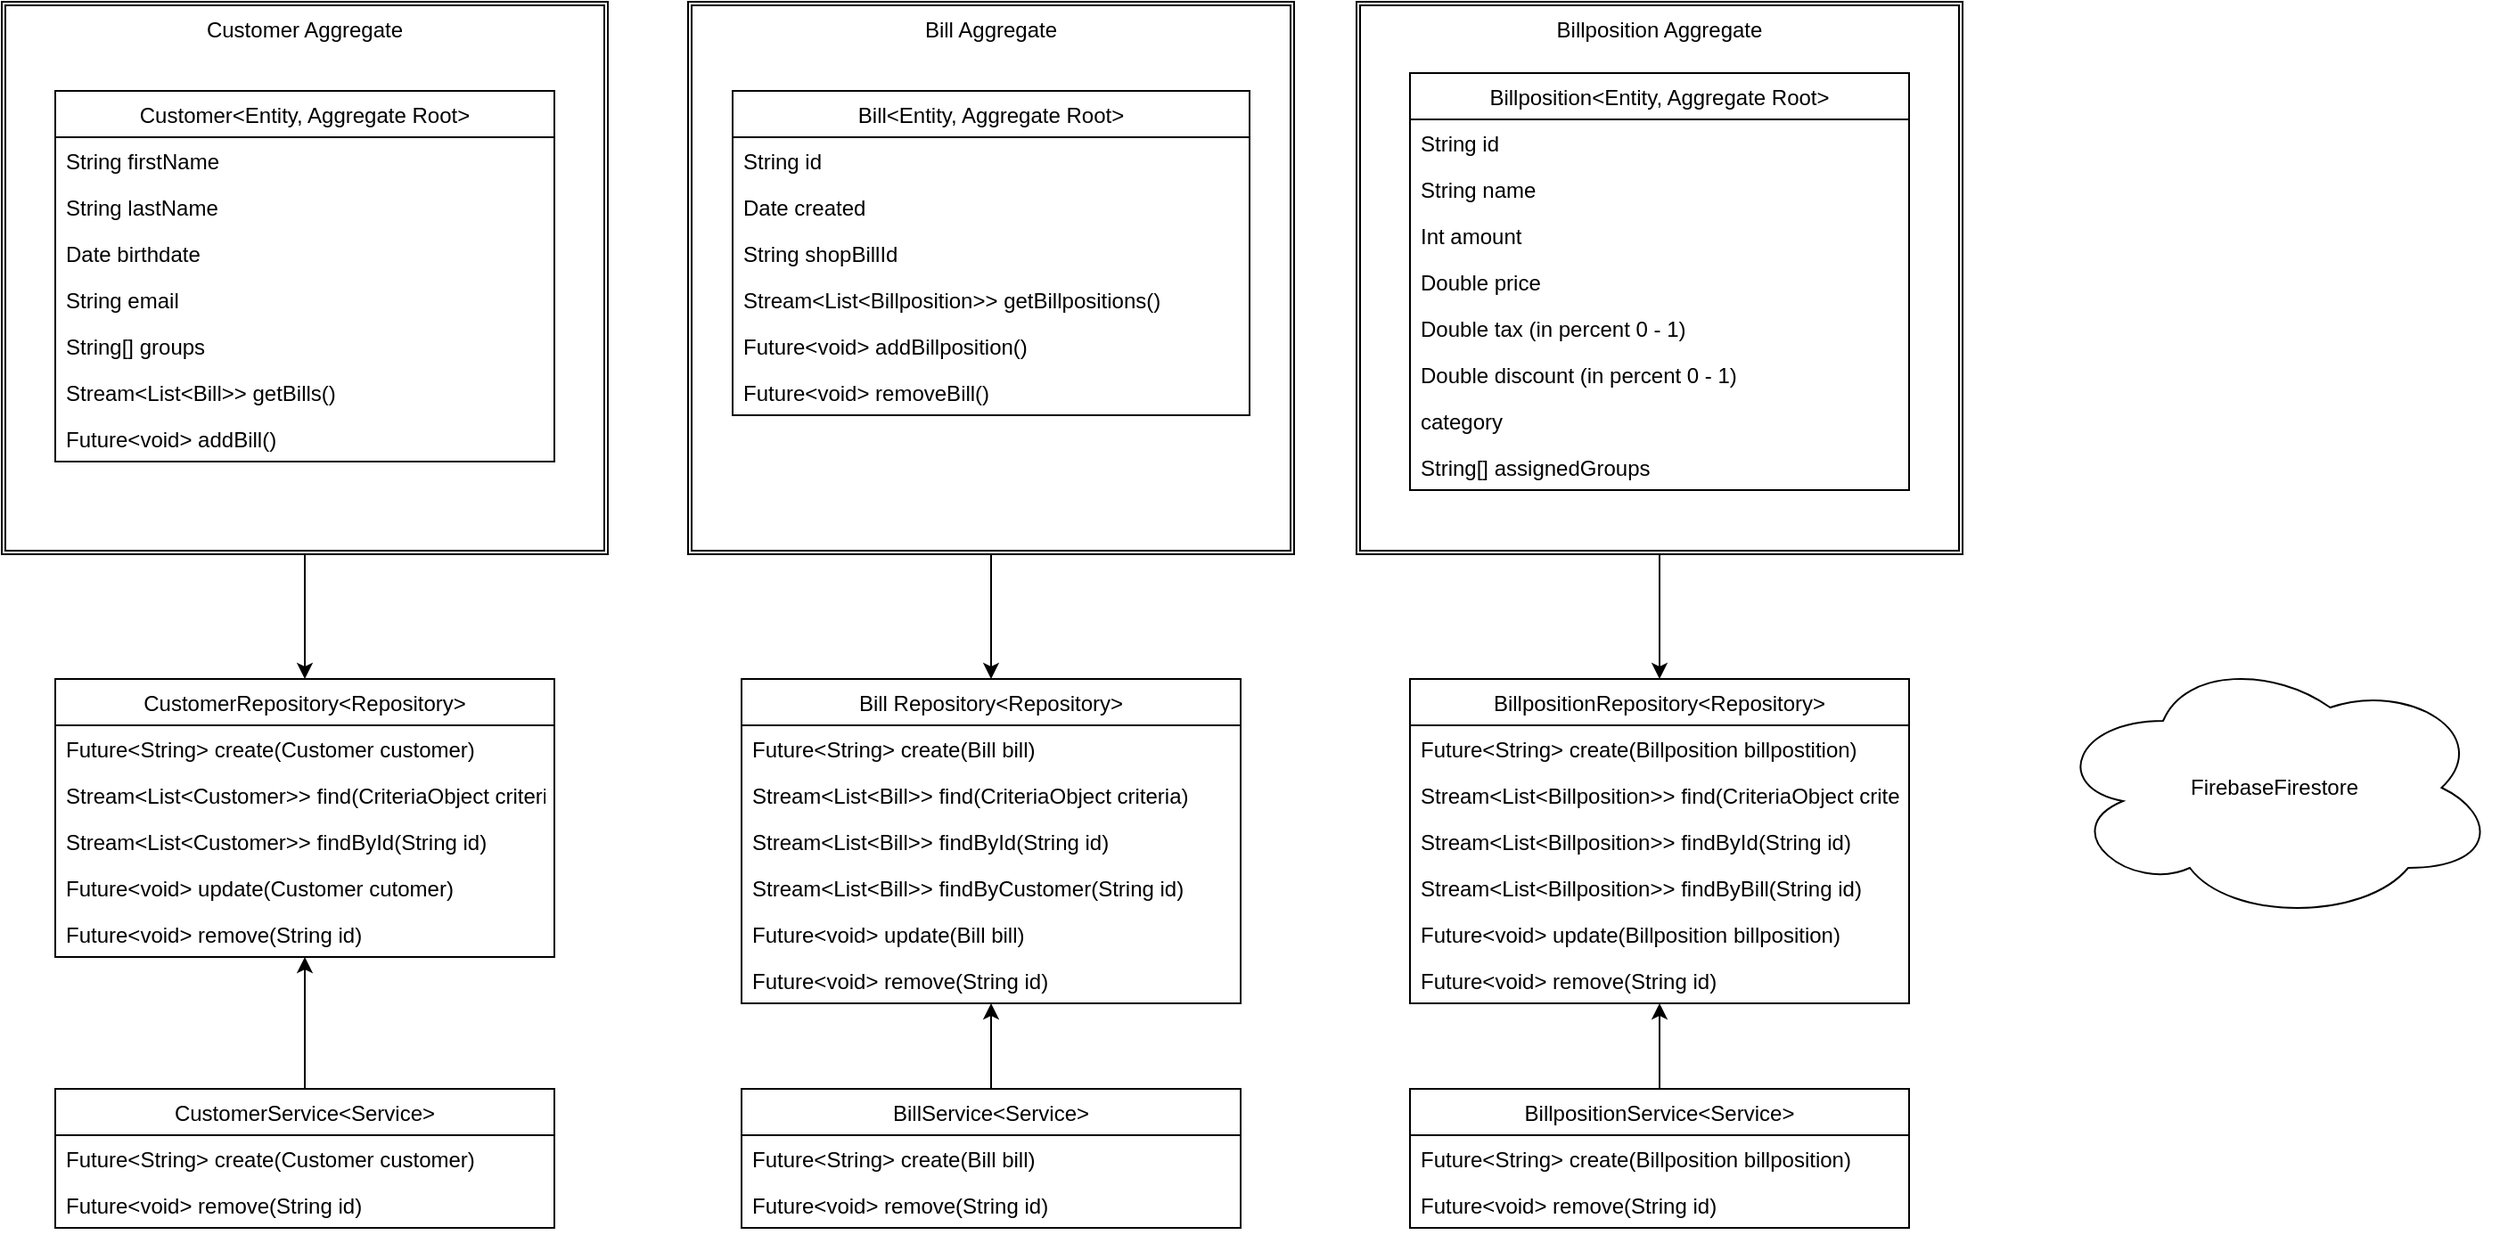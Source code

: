 <mxfile version="13.10.0" type="embed">
    <diagram id="IJSBEJnYF6t2t07DsjRq" name="Page-1">
        <mxGraphModel dx="3053" dy="1511" grid="1" gridSize="10" guides="1" tooltips="1" connect="1" arrows="1" fold="1" page="1" pageScale="1" pageWidth="1169" pageHeight="827" math="0" shadow="0">
            <root>
                <mxCell id="0"/>
                <mxCell id="1" parent="0"/>
                <mxCell id="71" style="edgeStyle=orthogonalEdgeStyle;rounded=0;orthogonalLoop=1;jettySize=auto;html=1;" edge="1" parent="1" source="60" target="50">
                    <mxGeometry relative="1" as="geometry"/>
                </mxCell>
                <mxCell id="60" value="Billposition Aggregate" style="shape=ext;double=1;rounded=0;whiteSpace=wrap;html=1;verticalAlign=top;" vertex="1" parent="1">
                    <mxGeometry x="1400" y="80" width="340" height="310" as="geometry"/>
                </mxCell>
                <mxCell id="70" style="edgeStyle=orthogonalEdgeStyle;rounded=0;orthogonalLoop=1;jettySize=auto;html=1;" edge="1" parent="1" source="59" target="41">
                    <mxGeometry relative="1" as="geometry"/>
                </mxCell>
                <mxCell id="59" value="Bill Aggregate" style="shape=ext;double=1;rounded=0;whiteSpace=wrap;html=1;verticalAlign=top;" vertex="1" parent="1">
                    <mxGeometry x="1025" y="80" width="340" height="310" as="geometry"/>
                </mxCell>
                <mxCell id="69" style="edgeStyle=orthogonalEdgeStyle;rounded=0;orthogonalLoop=1;jettySize=auto;html=1;" edge="1" parent="1" source="58" target="23">
                    <mxGeometry relative="1" as="geometry"/>
                </mxCell>
                <mxCell id="58" value="Customer Aggregate" style="shape=ext;double=1;rounded=0;whiteSpace=wrap;html=1;verticalAlign=top;" vertex="1" parent="1">
                    <mxGeometry x="640" y="80" width="340" height="310" as="geometry"/>
                </mxCell>
                <mxCell id="2" value="Customer&lt;Entity, Aggregate Root&gt;" style="swimlane;fontStyle=0;childLayout=stackLayout;horizontal=1;startSize=26;fillColor=none;horizontalStack=0;resizeParent=1;resizeParentMax=0;resizeLast=0;collapsible=1;marginBottom=0;" vertex="1" parent="1">
                    <mxGeometry x="670" y="130" width="280" height="208" as="geometry"/>
                </mxCell>
                <mxCell id="3" value="String firstName" style="text;strokeColor=none;fillColor=none;align=left;verticalAlign=top;spacingLeft=4;spacingRight=4;overflow=hidden;rotatable=0;points=[[0,0.5],[1,0.5]];portConstraint=eastwest;" vertex="1" parent="2">
                    <mxGeometry y="26" width="280" height="26" as="geometry"/>
                </mxCell>
                <mxCell id="4" value="String lastName" style="text;strokeColor=none;fillColor=none;align=left;verticalAlign=top;spacingLeft=4;spacingRight=4;overflow=hidden;rotatable=0;points=[[0,0.5],[1,0.5]];portConstraint=eastwest;" vertex="1" parent="2">
                    <mxGeometry y="52" width="280" height="26" as="geometry"/>
                </mxCell>
                <mxCell id="5" value="Date birthdate" style="text;strokeColor=none;fillColor=none;align=left;verticalAlign=top;spacingLeft=4;spacingRight=4;overflow=hidden;rotatable=0;points=[[0,0.5],[1,0.5]];portConstraint=eastwest;" vertex="1" parent="2">
                    <mxGeometry y="78" width="280" height="26" as="geometry"/>
                </mxCell>
                <mxCell id="14" value="String email" style="text;strokeColor=none;fillColor=none;align=left;verticalAlign=top;spacingLeft=4;spacingRight=4;overflow=hidden;rotatable=0;points=[[0,0.5],[1,0.5]];portConstraint=eastwest;" vertex="1" parent="2">
                    <mxGeometry y="104" width="280" height="26" as="geometry"/>
                </mxCell>
                <mxCell id="16" value="String[] groups" style="text;strokeColor=none;fillColor=none;align=left;verticalAlign=top;spacingLeft=4;spacingRight=4;overflow=hidden;rotatable=0;points=[[0,0.5],[1,0.5]];portConstraint=eastwest;" vertex="1" parent="2">
                    <mxGeometry y="130" width="280" height="26" as="geometry"/>
                </mxCell>
                <mxCell id="62" value="Stream&lt;List&lt;Bill&gt;&gt; getBills()" style="text;strokeColor=none;fillColor=none;align=left;verticalAlign=top;spacingLeft=4;spacingRight=4;overflow=hidden;rotatable=0;points=[[0,0.5],[1,0.5]];portConstraint=eastwest;" vertex="1" parent="2">
                    <mxGeometry y="156" width="280" height="26" as="geometry"/>
                </mxCell>
                <mxCell id="64" value="Future&lt;void&gt; addBill()" style="text;strokeColor=none;fillColor=none;align=left;verticalAlign=top;spacingLeft=4;spacingRight=4;overflow=hidden;rotatable=0;points=[[0,0.5],[1,0.5]];portConstraint=eastwest;" vertex="1" parent="2">
                    <mxGeometry y="182" width="280" height="26" as="geometry"/>
                </mxCell>
                <mxCell id="6" value="Bill&lt;Entity, Aggregate Root&gt;" style="swimlane;fontStyle=0;childLayout=stackLayout;horizontal=1;startSize=26;fillColor=none;horizontalStack=0;resizeParent=1;resizeParentMax=0;resizeLast=0;collapsible=1;marginBottom=0;" vertex="1" parent="1">
                    <mxGeometry x="1050" y="130" width="290" height="182" as="geometry"/>
                </mxCell>
                <mxCell id="7" value="String id" style="text;strokeColor=none;fillColor=none;align=left;verticalAlign=top;spacingLeft=4;spacingRight=4;overflow=hidden;rotatable=0;points=[[0,0.5],[1,0.5]];portConstraint=eastwest;" vertex="1" parent="6">
                    <mxGeometry y="26" width="290" height="26" as="geometry"/>
                </mxCell>
                <mxCell id="8" value="Date created" style="text;strokeColor=none;fillColor=none;align=left;verticalAlign=top;spacingLeft=4;spacingRight=4;overflow=hidden;rotatable=0;points=[[0,0.5],[1,0.5]];portConstraint=eastwest;" vertex="1" parent="6">
                    <mxGeometry y="52" width="290" height="26" as="geometry"/>
                </mxCell>
                <mxCell id="9" value="String shopBillId" style="text;strokeColor=none;fillColor=none;align=left;verticalAlign=top;spacingLeft=4;spacingRight=4;overflow=hidden;rotatable=0;points=[[0,0.5],[1,0.5]];portConstraint=eastwest;" vertex="1" parent="6">
                    <mxGeometry y="78" width="290" height="26" as="geometry"/>
                </mxCell>
                <mxCell id="63" value="Stream&lt;List&lt;Billposition&gt;&gt; getBillpositions()" style="text;strokeColor=none;fillColor=none;align=left;verticalAlign=top;spacingLeft=4;spacingRight=4;overflow=hidden;rotatable=0;points=[[0,0.5],[1,0.5]];portConstraint=eastwest;" vertex="1" parent="6">
                    <mxGeometry y="104" width="290" height="26" as="geometry"/>
                </mxCell>
                <mxCell id="67" value="Future&lt;void&gt; addBillposition()" style="text;strokeColor=none;fillColor=none;align=left;verticalAlign=top;spacingLeft=4;spacingRight=4;overflow=hidden;rotatable=0;points=[[0,0.5],[1,0.5]];portConstraint=eastwest;" vertex="1" parent="6">
                    <mxGeometry y="130" width="290" height="26" as="geometry"/>
                </mxCell>
                <mxCell id="66" value="Future&lt;void&gt; removeBill()" style="text;strokeColor=none;fillColor=none;align=left;verticalAlign=top;spacingLeft=4;spacingRight=4;overflow=hidden;rotatable=0;points=[[0,0.5],[1,0.5]];portConstraint=eastwest;" vertex="1" parent="6">
                    <mxGeometry y="156" width="290" height="26" as="geometry"/>
                </mxCell>
                <mxCell id="10" value="Billposition&lt;Entity, Aggregate Root&gt;" style="swimlane;fontStyle=0;childLayout=stackLayout;horizontal=1;startSize=26;fillColor=none;horizontalStack=0;resizeParent=1;resizeParentMax=0;resizeLast=0;collapsible=1;marginBottom=0;" vertex="1" parent="1">
                    <mxGeometry x="1430" y="120" width="280" height="234" as="geometry"/>
                </mxCell>
                <mxCell id="11" value="String id" style="text;strokeColor=none;fillColor=none;align=left;verticalAlign=top;spacingLeft=4;spacingRight=4;overflow=hidden;rotatable=0;points=[[0,0.5],[1,0.5]];portConstraint=eastwest;" vertex="1" parent="10">
                    <mxGeometry y="26" width="280" height="26" as="geometry"/>
                </mxCell>
                <mxCell id="12" value="String name" style="text;strokeColor=none;fillColor=none;align=left;verticalAlign=top;spacingLeft=4;spacingRight=4;overflow=hidden;rotatable=0;points=[[0,0.5],[1,0.5]];portConstraint=eastwest;" vertex="1" parent="10">
                    <mxGeometry y="52" width="280" height="26" as="geometry"/>
                </mxCell>
                <mxCell id="13" value="Int amount" style="text;strokeColor=none;fillColor=none;align=left;verticalAlign=top;spacingLeft=4;spacingRight=4;overflow=hidden;rotatable=0;points=[[0,0.5],[1,0.5]];portConstraint=eastwest;" vertex="1" parent="10">
                    <mxGeometry y="78" width="280" height="26" as="geometry"/>
                </mxCell>
                <mxCell id="17" value="Double price" style="text;strokeColor=none;fillColor=none;align=left;verticalAlign=top;spacingLeft=4;spacingRight=4;overflow=hidden;rotatable=0;points=[[0,0.5],[1,0.5]];portConstraint=eastwest;" vertex="1" parent="10">
                    <mxGeometry y="104" width="280" height="26" as="geometry"/>
                </mxCell>
                <mxCell id="18" value="Double tax (in percent 0 - 1)" style="text;strokeColor=none;fillColor=none;align=left;verticalAlign=top;spacingLeft=4;spacingRight=4;overflow=hidden;rotatable=0;points=[[0,0.5],[1,0.5]];portConstraint=eastwest;" vertex="1" parent="10">
                    <mxGeometry y="130" width="280" height="26" as="geometry"/>
                </mxCell>
                <mxCell id="19" value="Double discount (in percent 0 - 1)" style="text;strokeColor=none;fillColor=none;align=left;verticalAlign=top;spacingLeft=4;spacingRight=4;overflow=hidden;rotatable=0;points=[[0,0.5],[1,0.5]];portConstraint=eastwest;" vertex="1" parent="10">
                    <mxGeometry y="156" width="280" height="26" as="geometry"/>
                </mxCell>
                <mxCell id="21" value="category" style="text;strokeColor=none;fillColor=none;align=left;verticalAlign=top;spacingLeft=4;spacingRight=4;overflow=hidden;rotatable=0;points=[[0,0.5],[1,0.5]];portConstraint=eastwest;" vertex="1" parent="10">
                    <mxGeometry y="182" width="280" height="26" as="geometry"/>
                </mxCell>
                <mxCell id="68" value="String[] assignedGroups" style="text;strokeColor=none;fillColor=none;align=left;verticalAlign=top;spacingLeft=4;spacingRight=4;overflow=hidden;rotatable=0;points=[[0,0.5],[1,0.5]];portConstraint=eastwest;" vertex="1" parent="10">
                    <mxGeometry y="208" width="280" height="26" as="geometry"/>
                </mxCell>
                <mxCell id="23" value="CustomerRepository&lt;Repository&gt;" style="swimlane;fontStyle=0;childLayout=stackLayout;horizontal=1;startSize=26;fillColor=none;horizontalStack=0;resizeParent=1;resizeParentMax=0;resizeLast=0;collapsible=1;marginBottom=0;" vertex="1" parent="1">
                    <mxGeometry x="670" y="460" width="280" height="156" as="geometry"/>
                </mxCell>
                <mxCell id="24" value="Future&lt;String&gt; create(Customer customer) " style="text;strokeColor=none;fillColor=none;align=left;verticalAlign=top;spacingLeft=4;spacingRight=4;overflow=hidden;rotatable=0;points=[[0,0.5],[1,0.5]];portConstraint=eastwest;" vertex="1" parent="23">
                    <mxGeometry y="26" width="280" height="26" as="geometry"/>
                </mxCell>
                <mxCell id="25" value="Stream&lt;List&lt;Customer&gt;&gt; find(CriteriaObject criteria)" style="text;strokeColor=none;fillColor=none;align=left;verticalAlign=top;spacingLeft=4;spacingRight=4;overflow=hidden;rotatable=0;points=[[0,0.5],[1,0.5]];portConstraint=eastwest;" vertex="1" parent="23">
                    <mxGeometry y="52" width="280" height="26" as="geometry"/>
                </mxCell>
                <mxCell id="26" value="Stream&lt;List&lt;Customer&gt;&gt; findById(String id)" style="text;strokeColor=none;fillColor=none;align=left;verticalAlign=top;spacingLeft=4;spacingRight=4;overflow=hidden;rotatable=0;points=[[0,0.5],[1,0.5]];portConstraint=eastwest;" vertex="1" parent="23">
                    <mxGeometry y="78" width="280" height="26" as="geometry"/>
                </mxCell>
                <mxCell id="27" style="edgeStyle=orthogonalEdgeStyle;rounded=0;orthogonalLoop=1;jettySize=auto;html=1;exitX=1;exitY=0.5;exitDx=0;exitDy=0;" edge="1" parent="23" source="25" target="25">
                    <mxGeometry relative="1" as="geometry"/>
                </mxCell>
                <mxCell id="38" value="Future&lt;void&gt; update(Customer cutomer)" style="text;strokeColor=none;fillColor=none;align=left;verticalAlign=top;spacingLeft=4;spacingRight=4;overflow=hidden;rotatable=0;points=[[0,0.5],[1,0.5]];portConstraint=eastwest;" vertex="1" parent="23">
                    <mxGeometry y="104" width="280" height="26" as="geometry"/>
                </mxCell>
                <mxCell id="39" value="Future&lt;void&gt; remove(String id)" style="text;strokeColor=none;fillColor=none;align=left;verticalAlign=top;spacingLeft=4;spacingRight=4;overflow=hidden;rotatable=0;points=[[0,0.5],[1,0.5]];portConstraint=eastwest;" vertex="1" parent="23">
                    <mxGeometry y="130" width="280" height="26" as="geometry"/>
                </mxCell>
                <mxCell id="41" value="Bill Repository&lt;Repository&gt;" style="swimlane;fontStyle=0;childLayout=stackLayout;horizontal=1;startSize=26;fillColor=none;horizontalStack=0;resizeParent=1;resizeParentMax=0;resizeLast=0;collapsible=1;marginBottom=0;" vertex="1" parent="1">
                    <mxGeometry x="1055" y="460" width="280" height="182" as="geometry"/>
                </mxCell>
                <mxCell id="42" value="Future&lt;String&gt; create(Bill bill) " style="text;strokeColor=none;fillColor=none;align=left;verticalAlign=top;spacingLeft=4;spacingRight=4;overflow=hidden;rotatable=0;points=[[0,0.5],[1,0.5]];portConstraint=eastwest;" vertex="1" parent="41">
                    <mxGeometry y="26" width="280" height="26" as="geometry"/>
                </mxCell>
                <mxCell id="43" value="Stream&lt;List&lt;Bill&gt;&gt; find(CriteriaObject criteria)" style="text;strokeColor=none;fillColor=none;align=left;verticalAlign=top;spacingLeft=4;spacingRight=4;overflow=hidden;rotatable=0;points=[[0,0.5],[1,0.5]];portConstraint=eastwest;" vertex="1" parent="41">
                    <mxGeometry y="52" width="280" height="26" as="geometry"/>
                </mxCell>
                <mxCell id="44" value="Stream&lt;List&lt;Bill&gt;&gt; findById(String id)" style="text;strokeColor=none;fillColor=none;align=left;verticalAlign=top;spacingLeft=4;spacingRight=4;overflow=hidden;rotatable=0;points=[[0,0.5],[1,0.5]];portConstraint=eastwest;" vertex="1" parent="41">
                    <mxGeometry y="78" width="280" height="26" as="geometry"/>
                </mxCell>
                <mxCell id="45" style="edgeStyle=orthogonalEdgeStyle;rounded=0;orthogonalLoop=1;jettySize=auto;html=1;exitX=1;exitY=0.5;exitDx=0;exitDy=0;" edge="1" parent="41" source="43" target="43">
                    <mxGeometry relative="1" as="geometry"/>
                </mxCell>
                <mxCell id="49" value="Stream&lt;List&lt;Bill&gt;&gt; findByCustomer(String id)" style="text;strokeColor=none;fillColor=none;align=left;verticalAlign=top;spacingLeft=4;spacingRight=4;overflow=hidden;rotatable=0;points=[[0,0.5],[1,0.5]];portConstraint=eastwest;" vertex="1" parent="41">
                    <mxGeometry y="104" width="280" height="26" as="geometry"/>
                </mxCell>
                <mxCell id="46" value="Future&lt;void&gt; update(Bill bill)" style="text;strokeColor=none;fillColor=none;align=left;verticalAlign=top;spacingLeft=4;spacingRight=4;overflow=hidden;rotatable=0;points=[[0,0.5],[1,0.5]];portConstraint=eastwest;" vertex="1" parent="41">
                    <mxGeometry y="130" width="280" height="26" as="geometry"/>
                </mxCell>
                <mxCell id="47" value="Future&lt;void&gt; remove(String id)" style="text;strokeColor=none;fillColor=none;align=left;verticalAlign=top;spacingLeft=4;spacingRight=4;overflow=hidden;rotatable=0;points=[[0,0.5],[1,0.5]];portConstraint=eastwest;" vertex="1" parent="41">
                    <mxGeometry y="156" width="280" height="26" as="geometry"/>
                </mxCell>
                <mxCell id="50" value="BillpositionRepository&lt;Repository&gt;" style="swimlane;fontStyle=0;childLayout=stackLayout;horizontal=1;startSize=26;fillColor=none;horizontalStack=0;resizeParent=1;resizeParentMax=0;resizeLast=0;collapsible=1;marginBottom=0;" vertex="1" parent="1">
                    <mxGeometry x="1430" y="460" width="280" height="182" as="geometry"/>
                </mxCell>
                <mxCell id="51" value="Future&lt;String&gt; create(Billposition billpostition) " style="text;strokeColor=none;fillColor=none;align=left;verticalAlign=top;spacingLeft=4;spacingRight=4;overflow=hidden;rotatable=0;points=[[0,0.5],[1,0.5]];portConstraint=eastwest;" vertex="1" parent="50">
                    <mxGeometry y="26" width="280" height="26" as="geometry"/>
                </mxCell>
                <mxCell id="52" value="Stream&lt;List&lt;Billposition&gt;&gt; find(CriteriaObject criteria)" style="text;strokeColor=none;fillColor=none;align=left;verticalAlign=top;spacingLeft=4;spacingRight=4;overflow=hidden;rotatable=0;points=[[0,0.5],[1,0.5]];portConstraint=eastwest;" vertex="1" parent="50">
                    <mxGeometry y="52" width="280" height="26" as="geometry"/>
                </mxCell>
                <mxCell id="53" value="Stream&lt;List&lt;Billposition&gt;&gt; findById(String id)" style="text;strokeColor=none;fillColor=none;align=left;verticalAlign=top;spacingLeft=4;spacingRight=4;overflow=hidden;rotatable=0;points=[[0,0.5],[1,0.5]];portConstraint=eastwest;" vertex="1" parent="50">
                    <mxGeometry y="78" width="280" height="26" as="geometry"/>
                </mxCell>
                <mxCell id="54" style="edgeStyle=orthogonalEdgeStyle;rounded=0;orthogonalLoop=1;jettySize=auto;html=1;exitX=1;exitY=0.5;exitDx=0;exitDy=0;" edge="1" parent="50" source="52" target="52">
                    <mxGeometry relative="1" as="geometry"/>
                </mxCell>
                <mxCell id="55" value="Stream&lt;List&lt;Billposition&gt;&gt; findByBill(String id)" style="text;strokeColor=none;fillColor=none;align=left;verticalAlign=top;spacingLeft=4;spacingRight=4;overflow=hidden;rotatable=0;points=[[0,0.5],[1,0.5]];portConstraint=eastwest;" vertex="1" parent="50">
                    <mxGeometry y="104" width="280" height="26" as="geometry"/>
                </mxCell>
                <mxCell id="56" value="Future&lt;void&gt; update(Billposition billposition)" style="text;strokeColor=none;fillColor=none;align=left;verticalAlign=top;spacingLeft=4;spacingRight=4;overflow=hidden;rotatable=0;points=[[0,0.5],[1,0.5]];portConstraint=eastwest;" vertex="1" parent="50">
                    <mxGeometry y="130" width="280" height="26" as="geometry"/>
                </mxCell>
                <mxCell id="57" value="Future&lt;void&gt; remove(String id)" style="text;strokeColor=none;fillColor=none;align=left;verticalAlign=top;spacingLeft=4;spacingRight=4;overflow=hidden;rotatable=0;points=[[0,0.5],[1,0.5]];portConstraint=eastwest;" vertex="1" parent="50">
                    <mxGeometry y="156" width="280" height="26" as="geometry"/>
                </mxCell>
                <mxCell id="61" value="FirebaseFirestore" style="ellipse;shape=cloud;whiteSpace=wrap;html=1;" vertex="1" parent="1">
                    <mxGeometry x="1790" y="446" width="250" height="150" as="geometry"/>
                </mxCell>
                <mxCell id="91" style="edgeStyle=orthogonalEdgeStyle;rounded=0;orthogonalLoop=1;jettySize=auto;html=1;" edge="1" parent="1" source="72" target="23">
                    <mxGeometry relative="1" as="geometry"/>
                </mxCell>
                <mxCell id="72" value="CustomerService&lt;Service&gt;" style="swimlane;fontStyle=0;childLayout=stackLayout;horizontal=1;startSize=26;fillColor=none;horizontalStack=0;resizeParent=1;resizeParentMax=0;resizeLast=0;collapsible=1;marginBottom=0;" vertex="1" parent="1">
                    <mxGeometry x="670" y="690" width="280" height="78" as="geometry"/>
                </mxCell>
                <mxCell id="73" value="Future&lt;String&gt; create(Customer customer) " style="text;strokeColor=none;fillColor=none;align=left;verticalAlign=top;spacingLeft=4;spacingRight=4;overflow=hidden;rotatable=0;points=[[0,0.5],[1,0.5]];portConstraint=eastwest;" vertex="1" parent="72">
                    <mxGeometry y="26" width="280" height="26" as="geometry"/>
                </mxCell>
                <mxCell id="76" style="edgeStyle=orthogonalEdgeStyle;rounded=0;orthogonalLoop=1;jettySize=auto;html=1;exitX=1;exitY=0.5;exitDx=0;exitDy=0;" edge="1" parent="72">
                    <mxGeometry relative="1" as="geometry">
                        <mxPoint x="280" y="65.0" as="sourcePoint"/>
                        <mxPoint x="280" y="65.0" as="targetPoint"/>
                    </mxGeometry>
                </mxCell>
                <mxCell id="89" value="Future&lt;void&gt; remove(String id) " style="text;strokeColor=none;fillColor=none;align=left;verticalAlign=top;spacingLeft=4;spacingRight=4;overflow=hidden;rotatable=0;points=[[0,0.5],[1,0.5]];portConstraint=eastwest;" vertex="1" parent="72">
                    <mxGeometry y="52" width="280" height="26" as="geometry"/>
                </mxCell>
                <mxCell id="92" style="edgeStyle=orthogonalEdgeStyle;rounded=0;orthogonalLoop=1;jettySize=auto;html=1;" edge="1" parent="1" source="82" target="41">
                    <mxGeometry relative="1" as="geometry"/>
                </mxCell>
                <mxCell id="82" value="BillService&lt;Service&gt;" style="swimlane;fontStyle=0;childLayout=stackLayout;horizontal=1;startSize=26;fillColor=none;horizontalStack=0;resizeParent=1;resizeParentMax=0;resizeLast=0;collapsible=1;marginBottom=0;" vertex="1" parent="1">
                    <mxGeometry x="1055" y="690" width="280" height="78" as="geometry"/>
                </mxCell>
                <mxCell id="83" value="Future&lt;String&gt; create(Bill bill) " style="text;strokeColor=none;fillColor=none;align=left;verticalAlign=top;spacingLeft=4;spacingRight=4;overflow=hidden;rotatable=0;points=[[0,0.5],[1,0.5]];portConstraint=eastwest;" vertex="1" parent="82">
                    <mxGeometry y="26" width="280" height="26" as="geometry"/>
                </mxCell>
                <mxCell id="84" style="edgeStyle=orthogonalEdgeStyle;rounded=0;orthogonalLoop=1;jettySize=auto;html=1;exitX=1;exitY=0.5;exitDx=0;exitDy=0;" edge="1" parent="82">
                    <mxGeometry relative="1" as="geometry">
                        <mxPoint x="280" y="65.0" as="sourcePoint"/>
                        <mxPoint x="280" y="65.0" as="targetPoint"/>
                    </mxGeometry>
                </mxCell>
                <mxCell id="88" value="Future&lt;void&gt; remove(String id) " style="text;strokeColor=none;fillColor=none;align=left;verticalAlign=top;spacingLeft=4;spacingRight=4;overflow=hidden;rotatable=0;points=[[0,0.5],[1,0.5]];portConstraint=eastwest;" vertex="1" parent="82">
                    <mxGeometry y="52" width="280" height="26" as="geometry"/>
                </mxCell>
                <mxCell id="93" style="edgeStyle=orthogonalEdgeStyle;rounded=0;orthogonalLoop=1;jettySize=auto;html=1;" edge="1" parent="1" source="85" target="50">
                    <mxGeometry relative="1" as="geometry"/>
                </mxCell>
                <mxCell id="85" value="BillpositionService&lt;Service&gt;" style="swimlane;fontStyle=0;childLayout=stackLayout;horizontal=1;startSize=26;fillColor=none;horizontalStack=0;resizeParent=1;resizeParentMax=0;resizeLast=0;collapsible=1;marginBottom=0;" vertex="1" parent="1">
                    <mxGeometry x="1430" y="690" width="280" height="78" as="geometry"/>
                </mxCell>
                <mxCell id="86" value="Future&lt;String&gt; create(Billposition billposition) " style="text;strokeColor=none;fillColor=none;align=left;verticalAlign=top;spacingLeft=4;spacingRight=4;overflow=hidden;rotatable=0;points=[[0,0.5],[1,0.5]];portConstraint=eastwest;" vertex="1" parent="85">
                    <mxGeometry y="26" width="280" height="26" as="geometry"/>
                </mxCell>
                <mxCell id="87" style="edgeStyle=orthogonalEdgeStyle;rounded=0;orthogonalLoop=1;jettySize=auto;html=1;exitX=1;exitY=0.5;exitDx=0;exitDy=0;" edge="1" parent="85">
                    <mxGeometry relative="1" as="geometry">
                        <mxPoint x="280" y="65.0" as="sourcePoint"/>
                        <mxPoint x="280" y="65.0" as="targetPoint"/>
                    </mxGeometry>
                </mxCell>
                <mxCell id="90" value="Future&lt;void&gt; remove(String id) " style="text;strokeColor=none;fillColor=none;align=left;verticalAlign=top;spacingLeft=4;spacingRight=4;overflow=hidden;rotatable=0;points=[[0,0.5],[1,0.5]];portConstraint=eastwest;" vertex="1" parent="85">
                    <mxGeometry y="52" width="280" height="26" as="geometry"/>
                </mxCell>
            </root>
        </mxGraphModel>
    </diagram>
</mxfile>